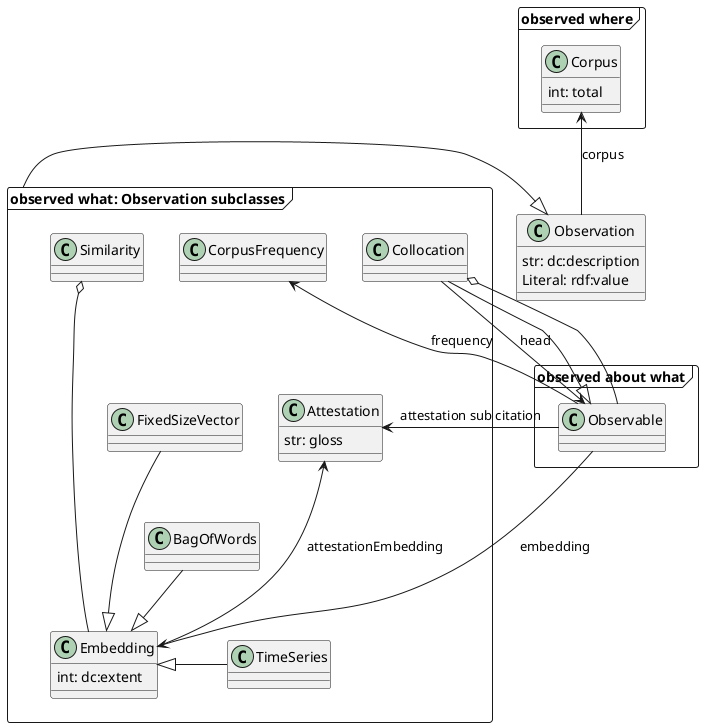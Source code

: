 @startuml

frame "observed about what" {

  class Observable {}

}

  class Observation {
    str: dc:description
    Literal: rdf:value
  }


frame "observed what: Observation subclasses" {

  class Collocation {}

  class CorpusFrequency {
  }

  class Attestation {
    str: gloss
  }

  Collocation -down[hidden]-> Attestation

  class Embedding {
   int: dc:extent
  }

  Similarity o-down- Embedding
  Similarity --[hidden]-- Embedding

  Similarity -down[hidden]-> FixedSizeVector
  FixedSizeVector -[norank]-|> Embedding
  FixedSizeVector -down[hidden]-> BagOfWords
  BagOfWords -[norank]-|> Embedding
  BagOfWords -down[hidden]-> TimeSeries
  TimeSeries -[norank]-|> Embedding


}

"observed what: Observation subclasses" -right-|> Observation

frame "observed where" {
  class Corpus {
    int: total
  }
}


Observation -up-> Corpus: corpus

Embedding -[norank]-> Attestation: attestationEmbedding

Observable -[norank]-> Embedding: embedding
Observable -[norank]-> CorpusFrequency: frequency
Observable -[norank]-> Attestation: attestation sub citation



Collocation -down-> Observable: head
Collocation --|> Observable
Observable -up-o Collocation


@enduml
